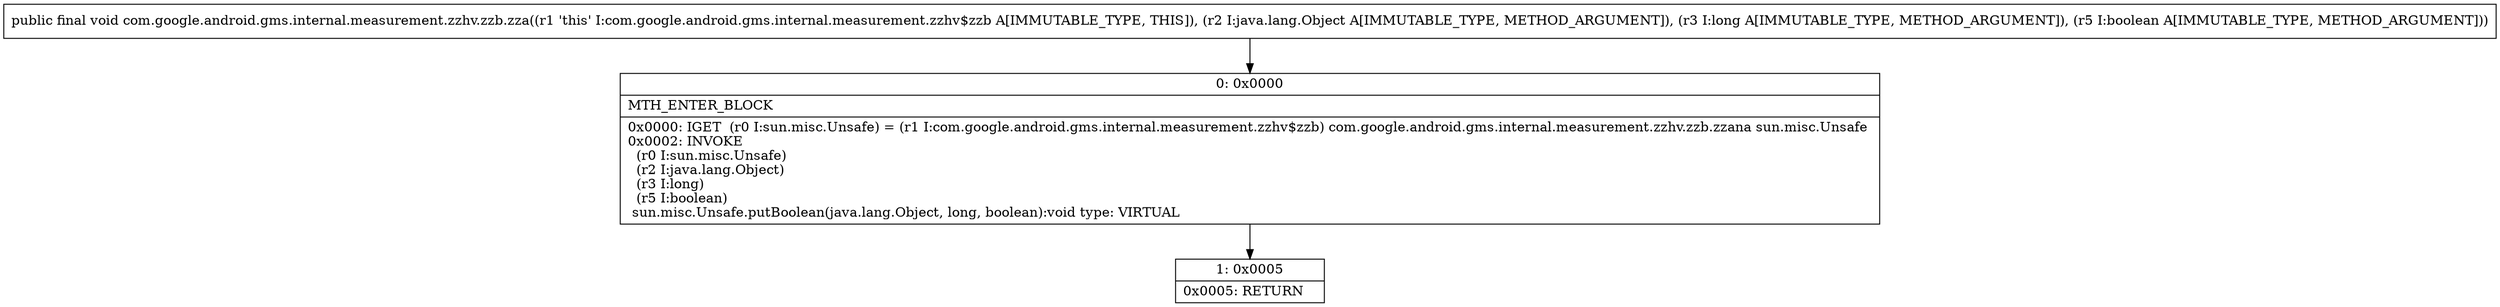 digraph "CFG forcom.google.android.gms.internal.measurement.zzhv.zzb.zza(Ljava\/lang\/Object;JZ)V" {
Node_0 [shape=record,label="{0\:\ 0x0000|MTH_ENTER_BLOCK\l|0x0000: IGET  (r0 I:sun.misc.Unsafe) = (r1 I:com.google.android.gms.internal.measurement.zzhv$zzb) com.google.android.gms.internal.measurement.zzhv.zzb.zzana sun.misc.Unsafe \l0x0002: INVOKE  \l  (r0 I:sun.misc.Unsafe)\l  (r2 I:java.lang.Object)\l  (r3 I:long)\l  (r5 I:boolean)\l sun.misc.Unsafe.putBoolean(java.lang.Object, long, boolean):void type: VIRTUAL \l}"];
Node_1 [shape=record,label="{1\:\ 0x0005|0x0005: RETURN   \l}"];
MethodNode[shape=record,label="{public final void com.google.android.gms.internal.measurement.zzhv.zzb.zza((r1 'this' I:com.google.android.gms.internal.measurement.zzhv$zzb A[IMMUTABLE_TYPE, THIS]), (r2 I:java.lang.Object A[IMMUTABLE_TYPE, METHOD_ARGUMENT]), (r3 I:long A[IMMUTABLE_TYPE, METHOD_ARGUMENT]), (r5 I:boolean A[IMMUTABLE_TYPE, METHOD_ARGUMENT])) }"];
MethodNode -> Node_0;
Node_0 -> Node_1;
}

